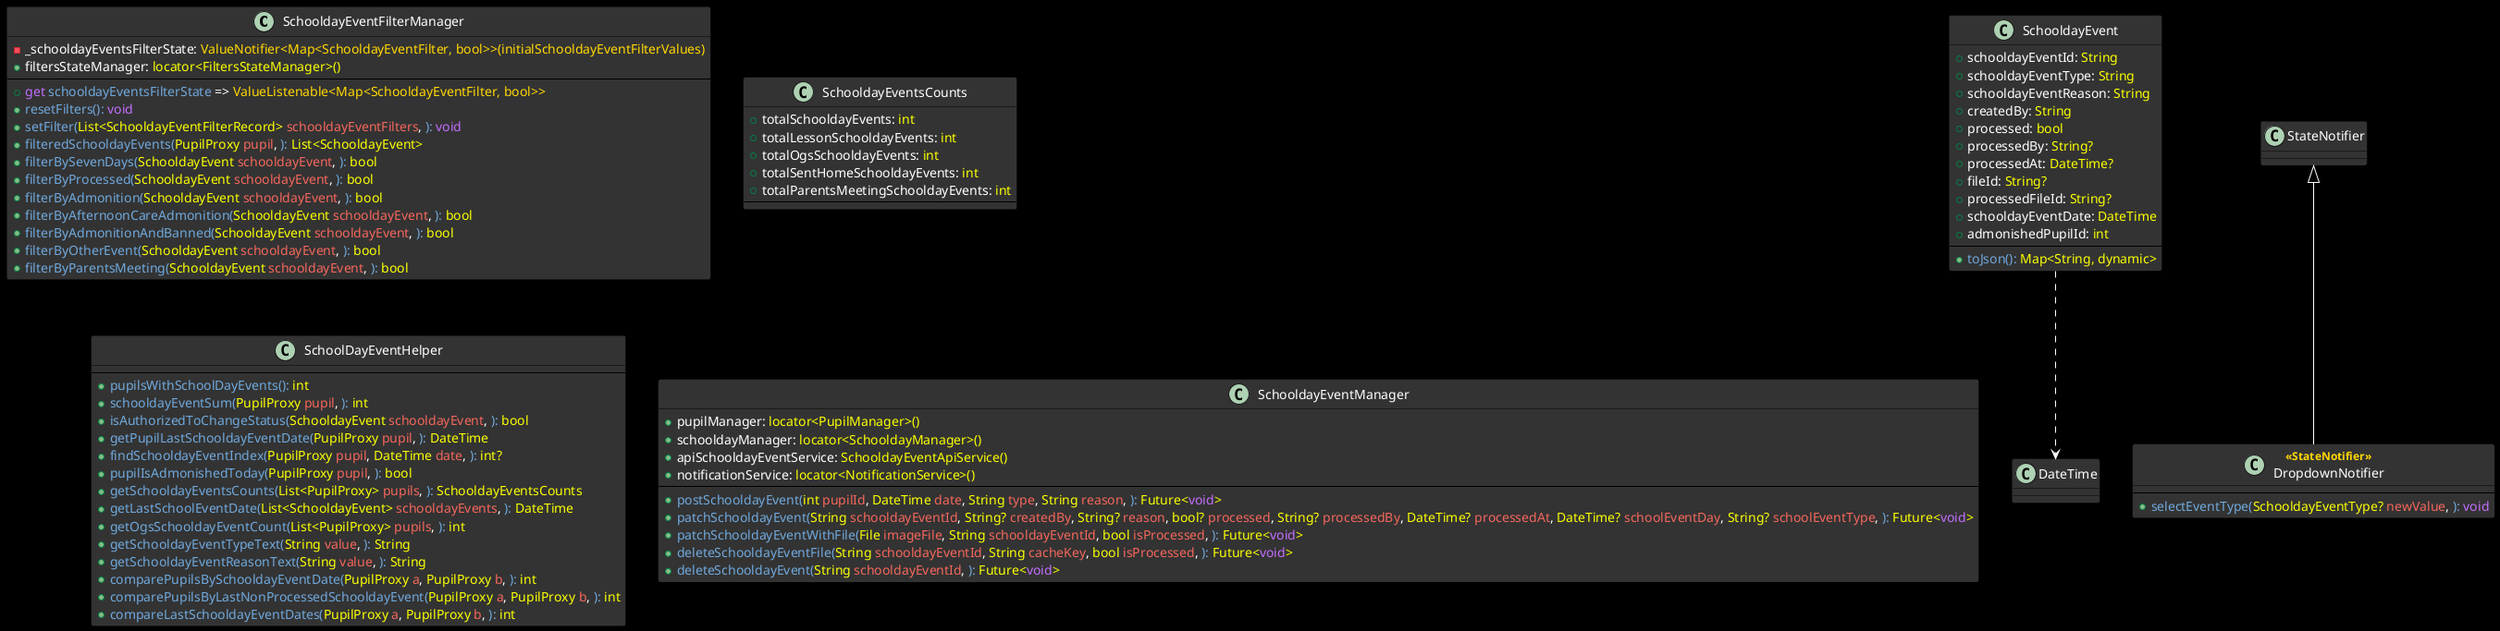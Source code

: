 @startuml

skinparam backgroundColor #000000

skinparam {
    ClassStereotypeFontColor #FFD700
    ClassStereotypeFontSize 12
    ClassStereotypeFontStyle bold
}
skinparam class {
    BackgroundColor #333333
    BorderColor #000000
    ArrowColor #FFFFFF
    FontColor #D3D3D3
}
skinparam classAttribute {
    FontColor #D3D3D
}
class SchooldayEventFilterManager {
-_schooldayEventsFilterState: <font color=#ffd700>ValueNotifier<Map<SchooldayEventFilter, bool>>(initialSchooldayEventFilterValues)</font>
+filtersStateManager: <font color=#faff00>locator<FiltersStateManager>()</font>
---
+<font color=#c36dfd>get</font> <font color=#6fa8dc>schooldayEventsFilterState</font> => <font color=#ffd700>ValueListenable<Map<SchooldayEventFilter, bool>></font>
+<font color=#6fa8dc>resetFilters(</font><font color=#6fa8dc>):</font> <font color=#c36dfd>void</font>
+<font color=#6fa8dc>setFilter(</font><font color=#faff00>List<SchooldayEventFilterRecord></font> <font color=#f4665b>schooldayEventFilters</font>, <font color=#6fa8dc>):</font> <font color=#c36dfd>void</font>
+<font color=#6fa8dc>filteredSchooldayEvents(</font><font color=#faff00>PupilProxy</font> <font color=#f4665b>pupil</font>, <font color=#6fa8dc>):</font> <font color=#faff00>List<SchooldayEvent></font>
+<font color=#6fa8dc>filterBySevenDays(</font><font color=#faff00>SchooldayEvent</font> <font color=#f4665b>schooldayEvent</font>, <font color=#6fa8dc>):</font> <font color=#faff00>bool</font>
+<font color=#6fa8dc>filterByProcessed(</font><font color=#faff00>SchooldayEvent</font> <font color=#f4665b>schooldayEvent</font>, <font color=#6fa8dc>):</font> <font color=#faff00>bool</font>
+<font color=#6fa8dc>filterByAdmonition(</font><font color=#faff00>SchooldayEvent</font> <font color=#f4665b>schooldayEvent</font>, <font color=#6fa8dc>):</font> <font color=#faff00>bool</font>
+<font color=#6fa8dc>filterByAfternoonCareAdmonition(</font><font color=#faff00>SchooldayEvent</font> <font color=#f4665b>schooldayEvent</font>, <font color=#6fa8dc>):</font> <font color=#faff00>bool</font>
+<font color=#6fa8dc>filterByAdmonitionAndBanned(</font><font color=#faff00>SchooldayEvent</font> <font color=#f4665b>schooldayEvent</font>, <font color=#6fa8dc>):</font> <font color=#faff00>bool</font>
+<font color=#6fa8dc>filterByOtherEvent(</font><font color=#faff00>SchooldayEvent</font> <font color=#f4665b>schooldayEvent</font>, <font color=#6fa8dc>):</font> <font color=#faff00>bool</font>
+<font color=#6fa8dc>filterByParentsMeeting(</font><font color=#faff00>SchooldayEvent</font> <font color=#f4665b>schooldayEvent</font>, <font color=#6fa8dc>):</font> <font color=#faff00>bool</font>
}
class SchooldayEvent {
+schooldayEventId: <font color=#faff00>String</font>
+schooldayEventType: <font color=#faff00>String</font>
+schooldayEventReason: <font color=#faff00>String</font>
+createdBy: <font color=#faff00>String</font>
+processed: <font color=#faff00>bool</font>
+processedBy: <font color=#faff00>String?</font>
+processedAt: <font color=#faff00>DateTime?</font>
+fileId: <font color=#faff00>String?</font>
+processedFileId: <font color=#faff00>String?</font>
+schooldayEventDate: <font color=#faff00>DateTime</font>
+admonishedPupilId: <font color=#faff00>int</font>
---
+<font color=#6fa8dc>toJson(</font><font color=#6fa8dc>):</font> <font color=#faff00>Map<String, dynamic></font>
}
SchooldayEvent ..> DateTime
class SchooldayEventsCounts {
+totalSchooldayEvents: <font color=#faff00>int</font>
+totalLessonSchooldayEvents: <font color=#faff00>int</font>
+totalOgsSchooldayEvents: <font color=#faff00>int</font>
+totalSentHomeSchooldayEvents: <font color=#faff00>int</font>
+totalParentsMeetingSchooldayEvents: <font color=#faff00>int</font>
---
}
class SchoolDayEventHelper {
---
+<font color=#6fa8dc>pupilsWithSchoolDayEvents(</font><font color=#6fa8dc>):</font> <font color=#faff00>int</font>
+<font color=#6fa8dc>schooldayEventSum(</font><font color=#faff00>PupilProxy</font> <font color=#f4665b>pupil</font>, <font color=#6fa8dc>):</font> <font color=#faff00>int</font>
+<font color=#6fa8dc>isAuthorizedToChangeStatus(</font><font color=#faff00>SchooldayEvent</font> <font color=#f4665b>schooldayEvent</font>, <font color=#6fa8dc>):</font> <font color=#faff00>bool</font>
+<font color=#6fa8dc>getPupilLastSchooldayEventDate(</font><font color=#faff00>PupilProxy</font> <font color=#f4665b>pupil</font>, <font color=#6fa8dc>):</font> <font color=#faff00>DateTime</font>
+<font color=#6fa8dc>findSchooldayEventIndex(</font><font color=#faff00>PupilProxy</font> <font color=#f4665b>pupil</font>, <font color=#faff00>DateTime</font> <font color=#f4665b>date</font>, <font color=#6fa8dc>):</font> <font color=#faff00>int?</font>
+<font color=#6fa8dc>pupilIsAdmonishedToday(</font><font color=#faff00>PupilProxy</font> <font color=#f4665b>pupil</font>, <font color=#6fa8dc>):</font> <font color=#faff00>bool</font>
+<font color=#6fa8dc>getSchooldayEventsCounts(</font><font color=#faff00>List<PupilProxy></font> <font color=#f4665b>pupils</font>, <font color=#6fa8dc>):</font> <font color=#faff00>SchooldayEventsCounts</font>
+<font color=#6fa8dc>getLastSchoolEventDate(</font><font color=#faff00>List<SchooldayEvent></font> <font color=#f4665b>schooldayEvents</font>, <font color=#6fa8dc>):</font> <font color=#faff00>DateTime</font>
+<font color=#6fa8dc>getOgsSchooldayEventCount(</font><font color=#faff00>List<PupilProxy></font> <font color=#f4665b>pupils</font>, <font color=#6fa8dc>):</font> <font color=#faff00>int</font>
+<font color=#6fa8dc>getSchooldayEventTypeText(</font><font color=#faff00>String</font> <font color=#f4665b>value</font>, <font color=#6fa8dc>):</font> <font color=#faff00>String</font>
+<font color=#6fa8dc>getSchooldayEventReasonText(</font><font color=#faff00>String</font> <font color=#f4665b>value</font>, <font color=#6fa8dc>):</font> <font color=#faff00>String</font>
+<font color=#6fa8dc>comparePupilsBySchooldayEventDate(</font><font color=#faff00>PupilProxy</font> <font color=#f4665b>a</font>, <font color=#faff00>PupilProxy</font> <font color=#f4665b>b</font>, <font color=#6fa8dc>):</font> <font color=#faff00>int</font>
+<font color=#6fa8dc>comparePupilsByLastNonProcessedSchooldayEvent(</font><font color=#faff00>PupilProxy</font> <font color=#f4665b>a</font>, <font color=#faff00>PupilProxy</font> <font color=#f4665b>b</font>, <font color=#6fa8dc>):</font> <font color=#faff00>int</font>
+<font color=#6fa8dc>compareLastSchooldayEventDates(</font><font color=#faff00>PupilProxy</font> <font color=#f4665b>a</font>, <font color=#faff00>PupilProxy</font> <font color=#f4665b>b</font>, <font color=#6fa8dc>):</font> <font color=#faff00>int</font>
}
class SchooldayEventManager {
+pupilManager: <font color=#faff00>locator<PupilManager>()</font>
+schooldayManager: <font color=#faff00>locator<SchooldayManager>()</font>
+apiSchooldayEventService: <font color=#faff00>SchooldayEventApiService()</font>
+notificationService: <font color=#faff00>locator<NotificationService>()</font>
---
+<font color=#6fa8dc>postSchooldayEvent(</font><font color=#faff00>int</font> <font color=#f4665b>pupilId</font>, <font color=#faff00>DateTime</font> <font color=#f4665b>date</font>, <font color=#faff00>String</font> <font color=#f4665b>type</font>, <font color=#faff00>String</font> <font color=#f4665b>reason</font>, <font color=#6fa8dc>):</font> <font color=#faff00>Future<</font><font color=#c36dfd>void</font><font color=#faff00>></font>
+<font color=#6fa8dc>patchSchooldayEvent(</font><font color=#faff00>String</font> <font color=#f4665b>schooldayEventId</font>, <font color=#faff00>String?</font> <font color=#f4665b>createdBy</font>, <font color=#faff00>String?</font> <font color=#f4665b>reason</font>, <font color=#faff00>bool?</font> <font color=#f4665b>processed</font>, <font color=#faff00>String?</font> <font color=#f4665b>processedBy</font>, <font color=#faff00>DateTime?</font> <font color=#f4665b>processedAt</font>, <font color=#faff00>DateTime?</font> <font color=#f4665b>schoolEventDay</font>, <font color=#faff00>String?</font> <font color=#f4665b>schoolEventType</font>, <font color=#6fa8dc>):</font> <font color=#faff00>Future<</font><font color=#c36dfd>void</font><font color=#faff00>></font>
+<font color=#6fa8dc>patchSchooldayEventWithFile(</font><font color=#faff00>File</font> <font color=#f4665b>imageFile</font>, <font color=#faff00>String</font> <font color=#f4665b>schooldayEventId</font>, <font color=#faff00>bool</font> <font color=#f4665b>isProcessed</font>, <font color=#6fa8dc>):</font> <font color=#faff00>Future<</font><font color=#c36dfd>void</font><font color=#faff00>></font>
+<font color=#6fa8dc>deleteSchooldayEventFile(</font><font color=#faff00>String</font> <font color=#f4665b>schooldayEventId</font>, <font color=#faff00>String</font> <font color=#f4665b>cacheKey</font>, <font color=#faff00>bool</font> <font color=#f4665b>isProcessed</font>, <font color=#6fa8dc>):</font> <font color=#faff00>Future<</font><font color=#c36dfd>void</font><font color=#faff00>></font>
+<font color=#6fa8dc>deleteSchooldayEvent(</font><font color=#faff00>String</font> <font color=#f4665b>schooldayEventId</font>, <font color=#6fa8dc>):</font> <font color=#faff00>Future<</font><font color=#c36dfd>void</font><font color=#faff00>></font>
}
class DropdownNotifier <<StateNotifier>> {
---
+<font color=#6fa8dc>selectEventType(</font><font color=#faff00>SchooldayEventType?</font> <font color=#f4665b>newValue</font>, <font color=#6fa8dc>):</font> <font color=#c36dfd>void</font>
}
StateNotifier <|-- DropdownNotifier
@enduml
